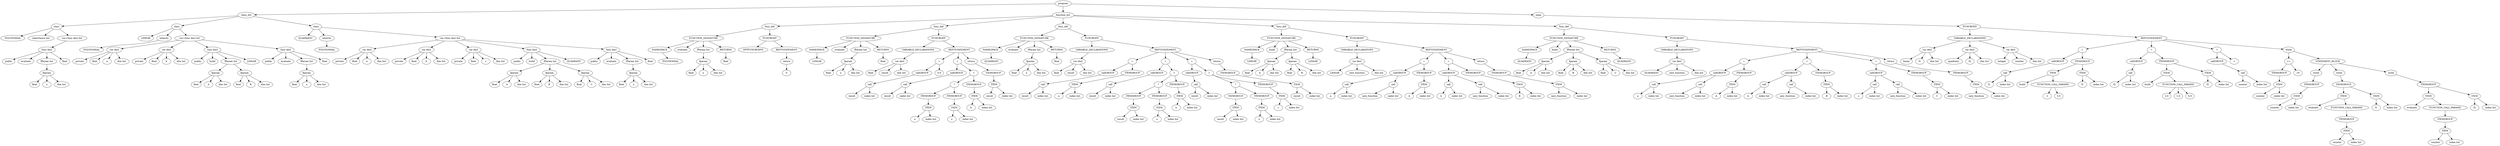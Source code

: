 digraph AST {
0[label="program"]
0->1
0->121
0->512
512[label="main"]
512->513
513[label="FUNCBODY"]
513->514
513->530
530[label="REPTSTATEMENT"]
530->536
530->565
530->599
530->605
605[label="while"]
605->614
605->618
618[label="STATEMENT_BLOCK"]
618->620
618->631
618->655
655[label="write"]
655->674
674[label="ITEMGROUP"]
674->659
674->656
656[label="ITEM"]
656->657
656->658
658[label="index list"]
657[label="f2"]
659[label="ITEM"]
659->660
659->661
661[label="FUNCTION_CALL_PARAMS"]
661->667
667[label="ITEMGROUP"]
667->662
662[label="ITEM"]
662->663
662->664
664[label="index list"]
663[label="counter"]
660[label="evaluate"]
631[label="write"]
631->650
650[label="ITEMGROUP"]
650->635
650->632
632[label="ITEM"]
632->633
632->634
634[label="index list"]
633[label="f1"]
635[label="ITEM"]
635->636
635->637
637[label="FUNCTION_CALL_PARAMS"]
637->643
643[label="ITEMGROUP"]
643->638
638[label="ITEM"]
638->639
638->640
640[label="index list"]
639[label="counter"]
636[label="evaluate"]
620[label="write"]
620->626
626[label="ITEMGROUP"]
626->621
621[label="ITEM"]
621->622
621->623
623[label="index list"]
622[label="counter"]
614[label="<="]
614->611
614->615
615[label="10"]
611[label="ITEMGROUP"]
611->606
606[label="ITEM"]
606->607
606->608
608[label="index list"]
607[label="counter"]
599[label="="]
599->598
599->600
600[label="1"]
598[label="callGROUP"]
598->594
594[label="call"]
594->595
594->596
596[label="index list"]
595[label="counter"]
565[label="="]
565->564
565->589
589[label="ITEMGROUP"]
589->569
589->566
566[label="ITEM"]
566->567
566->568
568[label="index list"]
567[label="f2"]
569[label="ITEM"]
569->570
569->571
571[label="FUNCTION_CALL_PARAMS"]
571->572
571->577
571->582
582[label="0.0"]
577[label="1.0"]
572[label="2.0"]
570[label="build"]
564[label="callGROUP"]
564->560
560[label="call"]
560->561
560->562
562[label="index list"]
561[label="f2"]
536[label="="]
536->535
536->555
555[label="ITEMGROUP"]
555->540
555->537
537[label="ITEM"]
537->538
537->539
539[label="index list"]
538[label="f1"]
540[label="ITEM"]
540->541
540->542
542[label="FUNCTION_CALL_PARAMS"]
542->543
542->548
548[label="3.5"]
543[label="2"]
541[label="build"]
535[label="callGROUP"]
535->531
531[label="call"]
531->532
531->533
533[label="index list"]
532[label="f1"]
514[label="VARIABLE_DECLARATIONS"]
514->516
514->521
514->526
526[label="var decl"]
526->525
526->527
526->528
528[label="dim list"]
527[label="counter"]
525[label="integer"]
521[label="var decl"]
521->520
521->522
521->523
523[label="dim list"]
522[label="f2"]
520[label="quadratic"]
516[label="var decl"]
516->515
516->517
516->518
518[label="dim list"]
517[label="f1"]
515[label="linear"]
121[label="function_list"]
121->122
121->146
121->222
121->334
121->411
411[label="func_def"]
411->412
411->435
435[label="FUNCBODY"]
435->436
435->442
442[label="REPTSTATEMENT"]
442->451
442->470
442->489
442->500
500[label="return"]
500->506
506[label="ITEMGROUP"]
506->501
501[label="ITEM"]
501->502
501->503
503[label="index list"]
502[label="new_function"]
489[label="="]
489->488
489->495
495[label="ITEMGROUP"]
495->490
490[label="ITEM"]
490->491
490->492
492[label="index list"]
491[label="C"]
488[label="callGROUP"]
488->484
488->481
481[label="call"]
481->482
481->483
483[label="index list"]
482[label="new_function"]
484[label="call"]
484->485
484->486
486[label="index list"]
485[label="c"]
470[label="="]
470->469
470->476
476[label="ITEMGROUP"]
476->471
471[label="ITEM"]
471->472
471->473
473[label="index list"]
472[label="B"]
469[label="callGROUP"]
469->465
469->462
462[label="call"]
462->463
462->464
464[label="index list"]
463[label="new_function"]
465[label="call"]
465->466
465->467
467[label="index list"]
466[label="b"]
451[label="="]
451->450
451->457
457[label="ITEMGROUP"]
457->452
452[label="ITEM"]
452->453
452->454
454[label="index list"]
453[label="A"]
450[label="callGROUP"]
450->446
450->443
443[label="call"]
443->444
443->445
445[label="index list"]
444[label="new_function"]
446[label="call"]
446->447
446->448
448[label="index list"]
447[label="a"]
436[label="VARIABLE_DECLARATIONS"]
436->438
438[label="var decl"]
438->437
438->439
438->440
440[label="dim list"]
439[label="new_function"]
437[label="QUADRATIC"]
412[label="FUNCTION_SIGNATURE"]
412->414
412->415
412->417
412->433
433[label="RETURNS"]
433->434
434[label="QUADRATIC"]
417[label="fParam list"]
417->418
417->423
417->428
428[label="fparam"]
428->429
428->430
428->431
431[label="dim list"]
430[label="C"]
429[label="float"]
423[label="fparam"]
423->424
423->425
423->426
426[label="dim list"]
425[label="B"]
424[label="float"]
418[label="fparam"]
418->419
418->420
418->421
421[label="dim list"]
420[label="A"]
419[label="float"]
415[label="build"]
414[label="NAMESPACE"]
414->413
413[label="QUADRATIC"]
334[label="func_def"]
334->335
334->353
353[label="FUNCBODY"]
353->354
353->360
360[label="REPTSTATEMENT"]
360->369
360->388
360->399
399[label="return"]
399->405
405[label="ITEMGROUP"]
405->400
400[label="ITEM"]
400->401
400->402
402[label="index list"]
401[label="new_function"]
388[label="="]
388->387
388->394
394[label="ITEMGROUP"]
394->389
389[label="ITEM"]
389->390
389->391
391[label="index list"]
390[label="B"]
387[label="callGROUP"]
387->383
387->380
380[label="call"]
380->381
380->382
382[label="index list"]
381[label="new_function"]
383[label="call"]
383->384
383->385
385[label="index list"]
384[label="b"]
369[label="="]
369->368
369->375
375[label="ITEMGROUP"]
375->370
370[label="ITEM"]
370->371
370->372
372[label="index list"]
371[label="A"]
368[label="callGROUP"]
368->364
368->361
361[label="call"]
361->362
361->363
363[label="index list"]
362[label="new_function"]
364[label="call"]
364->365
364->366
366[label="index list"]
365[label="a"]
354[label="VARIABLE_DECLARATIONS"]
354->356
356[label="var decl"]
356->355
356->357
356->358
358[label="dim list"]
357[label="new_function"]
355[label="LINEAR"]
335[label="FUNCTION_SIGNATURE"]
335->337
335->338
335->340
335->351
351[label="RETURNS"]
351->352
352[label="LINEAR"]
340[label="fParam list"]
340->341
340->346
346[label="fparam"]
346->347
346->348
346->349
349[label="dim list"]
348[label="B"]
347[label="float"]
341[label="fparam"]
341->342
341->343
341->344
344[label="dim list"]
343[label="A"]
342[label="float"]
338[label="build"]
337[label="NAMESPACE"]
337->336
336[label="LINEAR"]
222[label="func_def"]
222->223
222->236
236[label="FUNCBODY"]
236->237
236->243
243[label="REPTSTATEMENT"]
243->249
243->265
243->296
243->322
322[label="return"]
322->328
328[label="ITEMGROUP"]
328->323
323[label="ITEM"]
323->324
323->325
325[label="index list"]
324[label="result"]
296[label="="]
296->295
296->311
311[label="+"]
311->303
311->317
317[label="ITEMGROUP"]
317->312
312[label="ITEM"]
312->313
312->314
314[label="index list"]
313[label="c"]
303[label="*"]
303->302
303->309
309[label="ITEMGROUP"]
309->304
304[label="ITEM"]
304->305
304->306
306[label="index list"]
305[label="x"]
302[label="ITEMGROUP"]
302->297
297[label="ITEM"]
297->298
297->299
299[label="index list"]
298[label="result"]
295[label="callGROUP"]
295->291
291[label="call"]
291->292
291->293
293[label="index list"]
292[label="result"]
265[label="="]
265->264
265->280
280[label="+"]
280->272
280->286
286[label="ITEMGROUP"]
286->281
281[label="ITEM"]
281->282
281->283
283[label="index list"]
282[label="b"]
272[label="*"]
272->271
272->278
278[label="ITEMGROUP"]
278->273
273[label="ITEM"]
273->274
273->275
275[label="index list"]
274[label="x"]
271[label="ITEMGROUP"]
271->266
266[label="ITEM"]
266->267
266->268
268[label="index list"]
267[label="result"]
264[label="callGROUP"]
264->260
260[label="call"]
260->261
260->262
262[label="index list"]
261[label="result"]
249[label="="]
249->248
249->255
255[label="ITEMGROUP"]
255->250
250[label="ITEM"]
250->251
250->252
252[label="index list"]
251[label="a"]
248[label="callGROUP"]
248->244
244[label="call"]
244->245
244->246
246[label="index list"]
245[label="result"]
237[label="VARIABLE_DECLARATIONS"]
237->239
239[label="var decl"]
239->238
239->240
239->241
241[label="dim list"]
240[label="result"]
238[label="float"]
223[label="FUNCTION_SIGNATURE"]
223->225
223->226
223->228
223->234
234[label="RETURNS"]
234->235
235[label="float"]
228[label="fParam list"]
228->229
229[label="fparam"]
229->230
229->231
229->232
232[label="dim list"]
231[label="x"]
230[label="float"]
226[label="evaluate"]
225[label="NAMESPACE"]
225->224
224[label="QUADRATIC"]
146[label="func_def"]
146->147
146->160
160[label="FUNCBODY"]
160->161
160->167
167[label="REPTSTATEMENT"]
167->173
167->184
167->210
210[label="return"]
210->216
216[label="ITEMGROUP"]
216->211
211[label="ITEM"]
211->212
211->213
213[label="index list"]
212[label="result"]
184[label="="]
184->183
184->199
199[label="+"]
199->191
199->205
205[label="ITEMGROUP"]
205->200
200[label="ITEM"]
200->201
200->202
202[label="index list"]
201[label="b"]
191[label="*"]
191->190
191->197
197[label="ITEMGROUP"]
197->192
192[label="ITEM"]
192->193
192->194
194[label="index list"]
193[label="x"]
190[label="ITEMGROUP"]
190->185
185[label="ITEM"]
185->186
185->187
187[label="index list"]
186[label="a"]
183[label="callGROUP"]
183->179
179[label="call"]
179->180
179->181
181[label="index list"]
180[label="result"]
173[label="="]
173->172
173->174
174[label="0.0"]
172[label="callGROUP"]
172->168
168[label="call"]
168->169
168->170
170[label="index list"]
169[label="result"]
161[label="VARIABLE_DECLARATIONS"]
161->163
163[label="var decl"]
163->162
163->164
163->165
165[label="dim list"]
164[label="result"]
162[label="float"]
147[label="FUNCTION_SIGNATURE"]
147->149
147->150
147->152
147->158
158[label="RETURNS"]
158->159
159[label="float"]
152[label="fParam list"]
152->153
153[label="fparam"]
153->154
153->155
153->156
156[label="dim list"]
155[label="x"]
154[label="float"]
150[label="evaluate"]
149[label="NAMESPACE"]
149->148
148[label="LINEAR"]
122[label="func_def"]
122->123
122->136
136[label="FUNCBODY"]
136->137
136->138
138[label="REPTSTATEMENT"]
138->139
139[label="return"]
139->140
140[label="0"]
137[label="OPTFUNCBODY0"]
123[label="FUNCTION_SIGNATURE"]
123->125
123->126
123->128
123->134
134[label="RETURNS"]
134->135
135[label="float"]
128[label="fParam list"]
128->129
129[label="fparam"]
129->130
129->131
129->132
132[label="dim list"]
131[label="x"]
130[label="float"]
126[label="evaluate"]
125[label="NAMESPACE"]
125->124
124[label="POLYNOMIAL"]
1[label="class_list"]
1->2
1->18
1->64
64[label="class"]
64->65
64->66
64->69
69[label="var+func decl list"]
69->72
69->78
69->84
69->90
69->111
111[label="func decl"]
111->109
111->110
111->112
111->118
118[label="float"]
112[label="fParam list"]
112->113
113[label="fparam"]
113->114
113->115
113->116
116[label="dim list"]
115[label="x"]
114[label="float"]
110[label="evaluate"]
109[label="public"]
90[label="func decl"]
90->88
90->89
90->91
90->107
107[label="QUADRATIC"]
91[label="fParam list"]
91->92
91->97
91->102
102[label="fparam"]
102->103
102->104
102->105
105[label="dim list"]
104[label="C"]
103[label="float"]
97[label="fparam"]
97->98
97->99
97->100
100[label="dim list"]
99[label="B"]
98[label="float"]
92[label="fparam"]
92->93
92->94
92->95
95[label="dim list"]
94[label="A"]
93[label="float"]
89[label="build"]
88[label="public"]
84[label="var decl"]
84->82
84->83
84->85
84->86
86[label="dim list"]
85[label="c"]
83[label="float"]
82[label="private"]
78[label="var decl"]
78->76
78->77
78->79
78->80
80[label="dim list"]
79[label="b"]
77[label="float"]
76[label="private"]
72[label="var decl"]
72->70
72->71
72->73
72->74
74[label="dim list"]
73[label="a"]
71[label="float"]
70[label="private"]
66[label="inherits"]
66->67
67[label="POLYNOMIAL"]
65[label="QUADRATIC"]
18[label="class"]
18->19
18->20
18->23
23[label="var+func decl list"]
23->26
23->32
23->38
23->54
54[label="func decl"]
54->52
54->53
54->55
54->61
61[label="float"]
55[label="fParam list"]
55->56
56[label="fparam"]
56->57
56->58
56->59
59[label="dim list"]
58[label="x"]
57[label="float"]
53[label="evaluate"]
52[label="public"]
38[label="func decl"]
38->36
38->37
38->39
38->50
50[label="LINEAR"]
39[label="fParam list"]
39->40
39->45
45[label="fparam"]
45->46
45->47
45->48
48[label="dim list"]
47[label="B"]
46[label="float"]
40[label="fparam"]
40->41
40->42
40->43
43[label="dim list"]
42[label="A"]
41[label="float"]
37[label="build"]
36[label="public"]
32[label="var decl"]
32->30
32->31
32->33
32->34
34[label="dim list"]
33[label="b"]
31[label="float"]
30[label="private"]
26[label="var decl"]
26->24
26->25
26->27
26->28
28[label="dim list"]
27[label="a"]
25[label="float"]
24[label="private"]
20[label="inherits"]
20->21
21[label="POLYNOMIAL"]
19[label="LINEAR"]
2[label="class"]
2->3
2->4
2->5
5[label="var+func decl list"]
5->8
8[label="func decl"]
8->6
8->7
8->9
8->15
15[label="float"]
9[label="fParam list"]
9->10
10[label="fparam"]
10->11
10->12
10->13
13[label="dim list"]
12[label="x"]
11[label="float"]
7[label="evaluate"]
6[label="public"]
4[label="inheritance list"]
3[label="POLYNOMIAL"]
}
